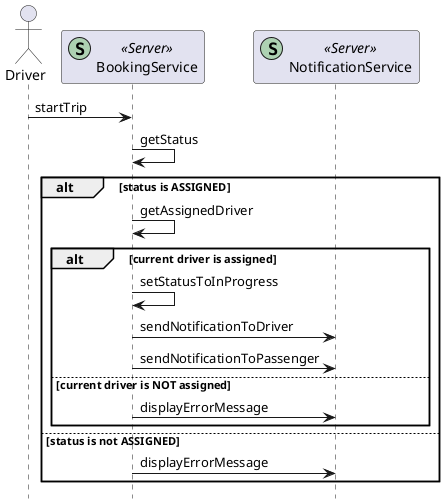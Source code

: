 @startuml

hide footbox

actor Driver
participant "BookingService" as BookingService  << (S,#ADD1B2) Server >>
participant "NotificationService" as NotificationService  << (S,#ADD1B2) Server >>

Driver -> BookingService : startTrip

BookingService -> BookingService : getStatus

alt status is ASSIGNED

    BookingService -> BookingService : getAssignedDriver

    alt current driver is assigned

        BookingService -> BookingService : setStatusToInProgress

        BookingService -> NotificationService : sendNotificationToDriver

        BookingService -> NotificationService : sendNotificationToPassenger

    else current driver is NOT assigned

        BookingService -> NotificationService : displayErrorMessage

    end

else status is not ASSIGNED

    BookingService -> NotificationService : displayErrorMessage

end

@enduml
